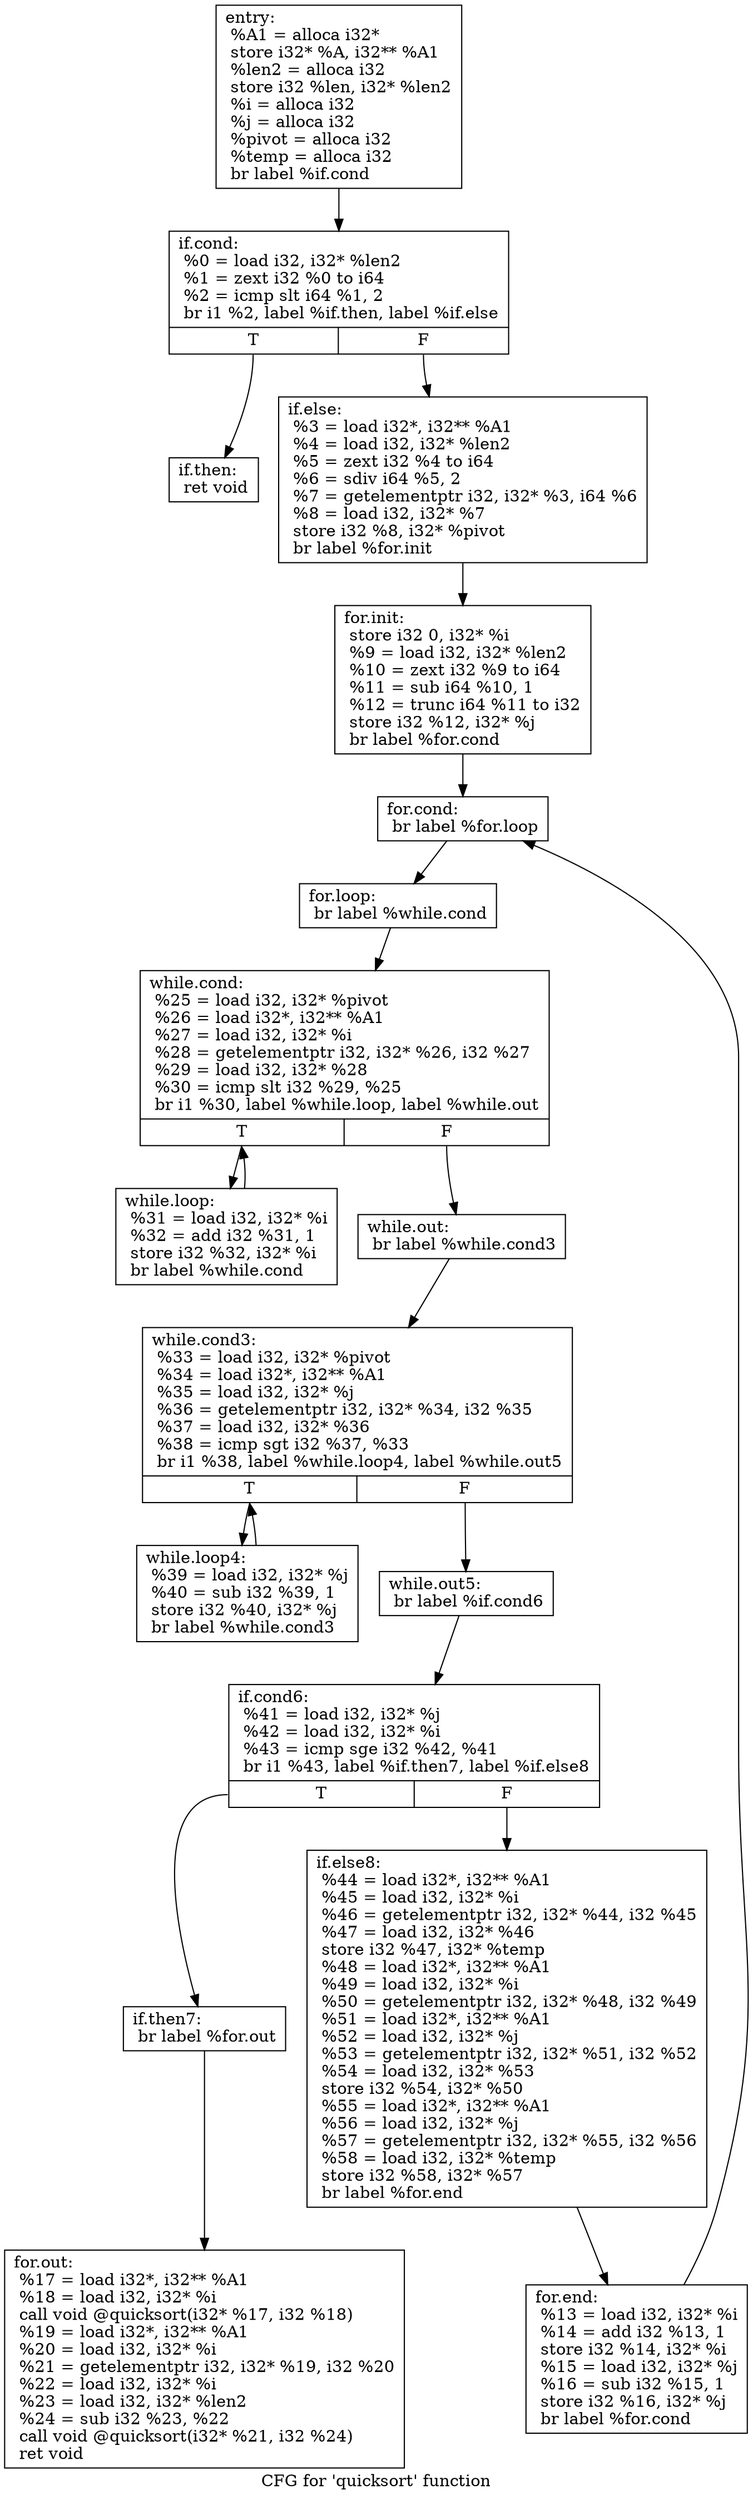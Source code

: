 digraph "CFG for 'quicksort' function" {
	label="CFG for 'quicksort' function";

	Node0x12561e0 [shape=record,label="{entry:\l  %A1 = alloca i32*\l  store i32* %A, i32** %A1\l  %len2 = alloca i32\l  store i32 %len, i32* %len2\l  %i = alloca i32\l  %j = alloca i32\l  %pivot = alloca i32\l  %temp = alloca i32\l  br label %if.cond\l}"];
	Node0x12561e0 -> Node0x1256c70;
	Node0x1256c70 [shape=record,label="{if.cond:                                          \l  %0 = load i32, i32* %len2\l  %1 = zext i32 %0 to i64\l  %2 = icmp slt i64 %1, 2\l  br i1 %2, label %if.then, label %if.else\l|{<s0>T|<s1>F}}"];
	Node0x1256c70:s0 -> Node0x1256f10;
	Node0x1256c70:s1 -> Node0x1256fc0;
	Node0x1256f10 [shape=record,label="{if.then:                                          \l  ret void\l}"];
	Node0x1256fc0 [shape=record,label="{if.else:                                          \l  %3 = load i32*, i32** %A1\l  %4 = load i32, i32* %len2\l  %5 = zext i32 %4 to i64\l  %6 = sdiv i64 %5, 2\l  %7 = getelementptr i32, i32* %3, i64 %6\l  %8 = load i32, i32* %7\l  store i32 %8, i32* %pivot\l  br label %for.init\l}"];
	Node0x1256fc0 -> Node0x12570b0;
	Node0x12570b0 [shape=record,label="{for.init:                                         \l  store i32 0, i32* %i\l  %9 = load i32, i32* %len2\l  %10 = zext i32 %9 to i64\l  %11 = sub i64 %10, 1\l  %12 = trunc i64 %11 to i32\l  store i32 %12, i32* %j\l  br label %for.cond\l}"];
	Node0x12570b0 -> Node0x1257820;
	Node0x1257820 [shape=record,label="{for.cond:                                         \l  br label %for.loop\l}"];
	Node0x1257820 -> Node0x1257960;
	Node0x1257960 [shape=record,label="{for.loop:                                         \l  br label %while.cond\l}"];
	Node0x1257960 -> Node0x1257a40;
	Node0x1257b20 [shape=record,label="{for.end:                                          \l  %13 = load i32, i32* %i\l  %14 = add i32 %13, 1\l  store i32 %14, i32* %i\l  %15 = load i32, i32* %j\l  %16 = sub i32 %15, 1\l  store i32 %16, i32* %j\l  br label %for.cond\l}"];
	Node0x1257b20 -> Node0x1257820;
	Node0x1257e90 [shape=record,label="{for.out:                                          \l  %17 = load i32*, i32** %A1\l  %18 = load i32, i32* %i\l  call void @quicksort(i32* %17, i32 %18)\l  %19 = load i32*, i32** %A1\l  %20 = load i32, i32* %i\l  %21 = getelementptr i32, i32* %19, i32 %20\l  %22 = load i32, i32* %i\l  %23 = load i32, i32* %len2\l  %24 = sub i32 %23, %22\l  call void @quicksort(i32* %21, i32 %24)\l  ret void\l}"];
	Node0x1257a40 [shape=record,label="{while.cond:                                       \l  %25 = load i32, i32* %pivot\l  %26 = load i32*, i32** %A1\l  %27 = load i32, i32* %i\l  %28 = getelementptr i32, i32* %26, i32 %27\l  %29 = load i32, i32* %28\l  %30 = icmp slt i32 %29, %25\l  br i1 %30, label %while.loop, label %while.out\l|{<s0>T|<s1>F}}"];
	Node0x1257a40:s0 -> Node0x12586a0;
	Node0x1257a40:s1 -> Node0x1258780;
	Node0x12586a0 [shape=record,label="{while.loop:                                       \l  %31 = load i32, i32* %i\l  %32 = add i32 %31, 1\l  store i32 %32, i32* %i\l  br label %while.cond\l}"];
	Node0x12586a0 -> Node0x1257a40;
	Node0x1258780 [shape=record,label="{while.out:                                        \l  br label %while.cond3\l}"];
	Node0x1258780 -> Node0x1258bc0;
	Node0x1258bc0 [shape=record,label="{while.cond3:                                      \l  %33 = load i32, i32* %pivot\l  %34 = load i32*, i32** %A1\l  %35 = load i32, i32* %j\l  %36 = getelementptr i32, i32* %34, i32 %35\l  %37 = load i32, i32* %36\l  %38 = icmp sgt i32 %37, %33\l  br i1 %38, label %while.loop4, label %while.out5\l|{<s0>T|<s1>F}}"];
	Node0x1258bc0:s0 -> Node0x1258eb0;
	Node0x1258bc0:s1 -> Node0x1258f90;
	Node0x1258eb0 [shape=record,label="{while.loop4:                                      \l  %39 = load i32, i32* %j\l  %40 = sub i32 %39, 1\l  store i32 %40, i32* %j\l  br label %while.cond3\l}"];
	Node0x1258eb0 -> Node0x1258bc0;
	Node0x1258f90 [shape=record,label="{while.out5:                                       \l  br label %if.cond6\l}"];
	Node0x1258f90 -> Node0x12591c0;
	Node0x12591c0 [shape=record,label="{if.cond6:                                         \l  %41 = load i32, i32* %j\l  %42 = load i32, i32* %i\l  %43 = icmp sge i32 %42, %41\l  br i1 %43, label %if.then7, label %if.else8\l|{<s0>T|<s1>F}}"];
	Node0x12591c0:s0 -> Node0x1259370;
	Node0x12591c0:s1 -> Node0x1259770;
	Node0x1259370 [shape=record,label="{if.then7:                                         \l  br label %for.out\l}"];
	Node0x1259370 -> Node0x1257e90;
	Node0x1259770 [shape=record,label="{if.else8:                                         \l  %44 = load i32*, i32** %A1\l  %45 = load i32, i32* %i\l  %46 = getelementptr i32, i32* %44, i32 %45\l  %47 = load i32, i32* %46\l  store i32 %47, i32* %temp\l  %48 = load i32*, i32** %A1\l  %49 = load i32, i32* %i\l  %50 = getelementptr i32, i32* %48, i32 %49\l  %51 = load i32*, i32** %A1\l  %52 = load i32, i32* %j\l  %53 = getelementptr i32, i32* %51, i32 %52\l  %54 = load i32, i32* %53\l  store i32 %54, i32* %50\l  %55 = load i32*, i32** %A1\l  %56 = load i32, i32* %j\l  %57 = getelementptr i32, i32* %55, i32 %56\l  %58 = load i32, i32* %temp\l  store i32 %58, i32* %57\l  br label %for.end\l}"];
	Node0x1259770 -> Node0x1257b20;
}
